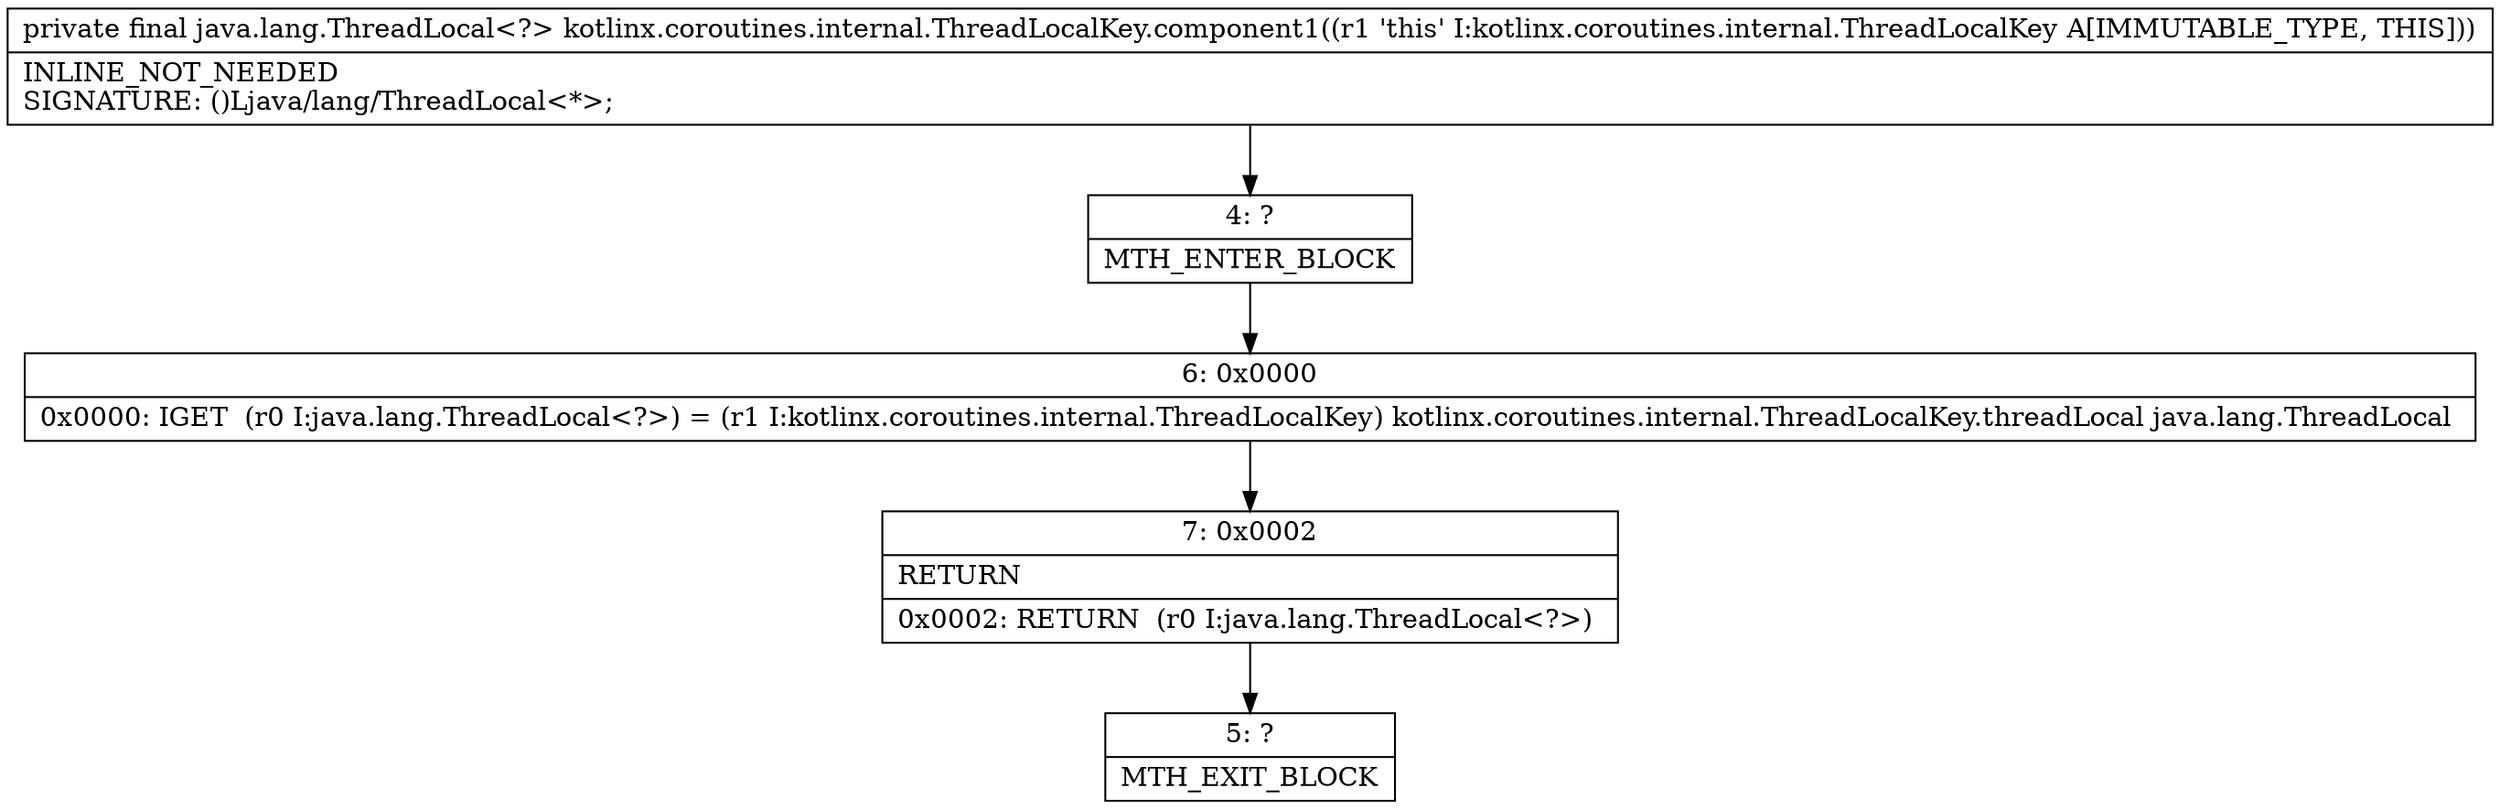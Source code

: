 digraph "CFG forkotlinx.coroutines.internal.ThreadLocalKey.component1()Ljava\/lang\/ThreadLocal;" {
Node_4 [shape=record,label="{4\:\ ?|MTH_ENTER_BLOCK\l}"];
Node_6 [shape=record,label="{6\:\ 0x0000|0x0000: IGET  (r0 I:java.lang.ThreadLocal\<?\>) = (r1 I:kotlinx.coroutines.internal.ThreadLocalKey) kotlinx.coroutines.internal.ThreadLocalKey.threadLocal java.lang.ThreadLocal \l}"];
Node_7 [shape=record,label="{7\:\ 0x0002|RETURN\l|0x0002: RETURN  (r0 I:java.lang.ThreadLocal\<?\>) \l}"];
Node_5 [shape=record,label="{5\:\ ?|MTH_EXIT_BLOCK\l}"];
MethodNode[shape=record,label="{private final java.lang.ThreadLocal\<?\> kotlinx.coroutines.internal.ThreadLocalKey.component1((r1 'this' I:kotlinx.coroutines.internal.ThreadLocalKey A[IMMUTABLE_TYPE, THIS]))  | INLINE_NOT_NEEDED\lSIGNATURE: ()Ljava\/lang\/ThreadLocal\<*\>;\l}"];
MethodNode -> Node_4;Node_4 -> Node_6;
Node_6 -> Node_7;
Node_7 -> Node_5;
}

